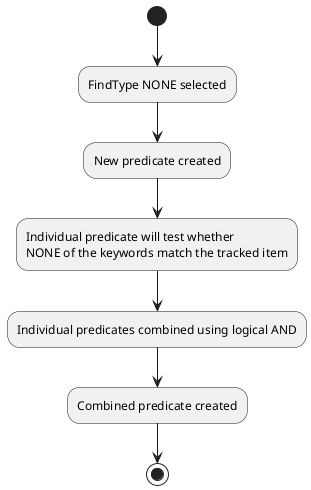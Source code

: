 @startuml
(*)  --> "FindType NONE selected"
--> New predicate created
--> "Individual predicate will test whether
NONE of the keywords match the tracked item"
--> Individual predicates combined using logical AND
--> Combined predicate created
-->(*)
@enduml
